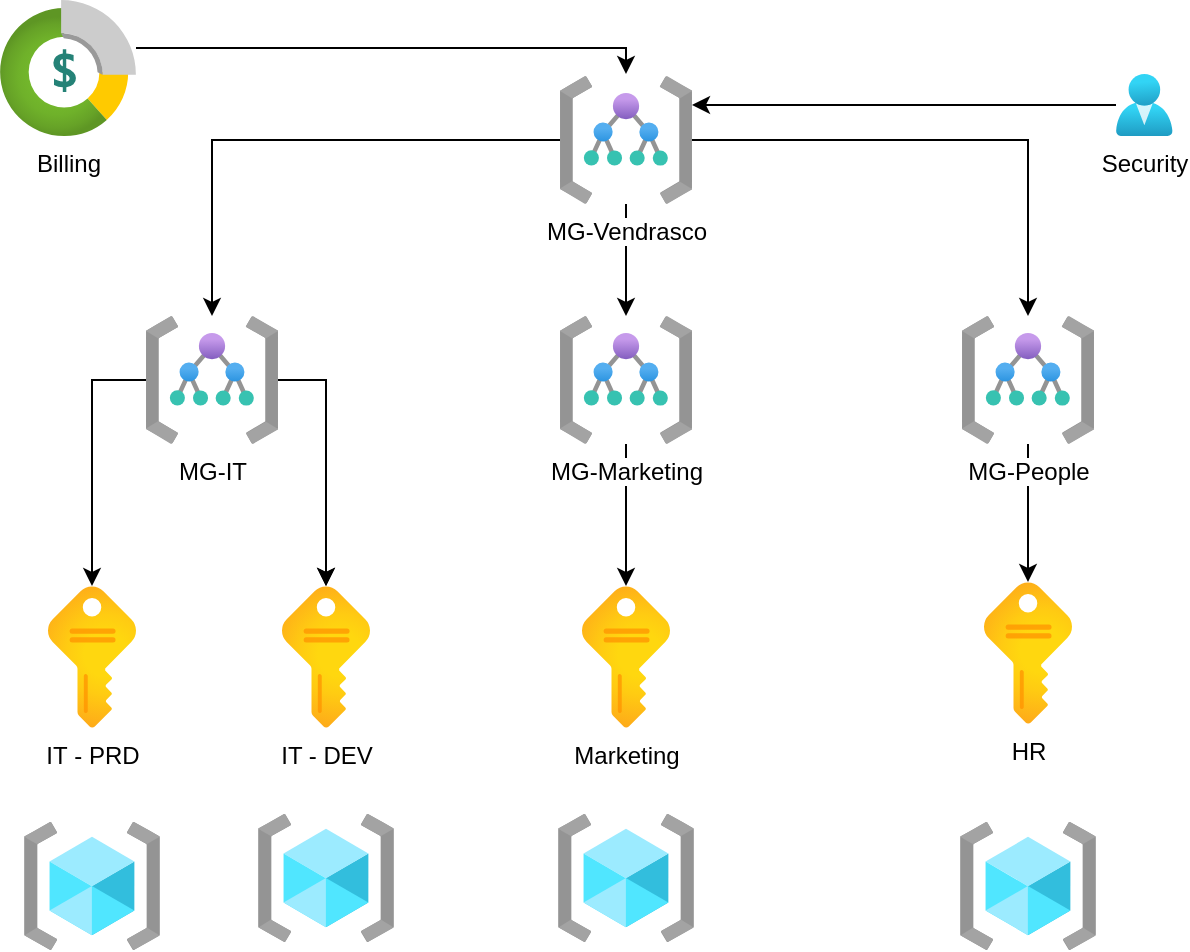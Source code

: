 <mxfile version="20.7.3" type="github">
  <diagram id="_9LYclxa8jWd2QYd6AFQ" name="Page-1">
    <mxGraphModel dx="880" dy="529" grid="0" gridSize="10" guides="1" tooltips="1" connect="1" arrows="1" fold="1" page="1" pageScale="1" pageWidth="827" pageHeight="1169" math="0" shadow="0">
      <root>
        <mxCell id="0" />
        <mxCell id="1" parent="0" />
        <mxCell id="t1NIPtzvpAg4985KFBNs-8" style="edgeStyle=orthogonalEdgeStyle;rounded=0;orthogonalLoop=1;jettySize=auto;html=1;" edge="1" parent="1" source="t1NIPtzvpAg4985KFBNs-1" target="t1NIPtzvpAg4985KFBNs-15">
          <mxGeometry relative="1" as="geometry" />
        </mxCell>
        <mxCell id="t1NIPtzvpAg4985KFBNs-9" style="edgeStyle=orthogonalEdgeStyle;rounded=0;orthogonalLoop=1;jettySize=auto;html=1;" edge="1" parent="1" source="t1NIPtzvpAg4985KFBNs-1" target="t1NIPtzvpAg4985KFBNs-17">
          <mxGeometry relative="1" as="geometry" />
        </mxCell>
        <mxCell id="t1NIPtzvpAg4985KFBNs-24" style="edgeStyle=orthogonalEdgeStyle;rounded=0;orthogonalLoop=1;jettySize=auto;html=1;" edge="1" parent="1" source="t1NIPtzvpAg4985KFBNs-1" target="t1NIPtzvpAg4985KFBNs-16">
          <mxGeometry relative="1" as="geometry" />
        </mxCell>
        <mxCell id="t1NIPtzvpAg4985KFBNs-1" value="MG-Vendrasco" style="aspect=fixed;html=1;points=[];align=center;image;fontSize=12;image=img/lib/azure2/general/Management_Groups.svg;" vertex="1" parent="1">
          <mxGeometry x="350" y="38" width="66" height="64" as="geometry" />
        </mxCell>
        <mxCell id="t1NIPtzvpAg4985KFBNs-3" value="IT&amp;nbsp;- PRD" style="aspect=fixed;html=1;points=[];align=center;image;fontSize=12;image=img/lib/azure2/general/Subscriptions.svg;" vertex="1" parent="1">
          <mxGeometry x="94" y="293" width="44" height="71" as="geometry" />
        </mxCell>
        <mxCell id="t1NIPtzvpAg4985KFBNs-27" value="" style="edgeStyle=orthogonalEdgeStyle;rounded=0;orthogonalLoop=1;jettySize=auto;html=1;" edge="1" parent="1" source="t1NIPtzvpAg4985KFBNs-17" target="t1NIPtzvpAg4985KFBNs-26">
          <mxGeometry relative="1" as="geometry" />
        </mxCell>
        <mxCell id="t1NIPtzvpAg4985KFBNs-4" value="Marketing" style="aspect=fixed;html=1;points=[];align=center;image;fontSize=12;image=img/lib/azure2/general/Subscriptions.svg;" vertex="1" parent="1">
          <mxGeometry x="361" y="293" width="44" height="71" as="geometry" />
        </mxCell>
        <mxCell id="t1NIPtzvpAg4985KFBNs-11" style="edgeStyle=orthogonalEdgeStyle;rounded=0;orthogonalLoop=1;jettySize=auto;html=1;" edge="1" parent="1" source="t1NIPtzvpAg4985KFBNs-10">
          <mxGeometry x="-0.012" y="-17" relative="1" as="geometry">
            <mxPoint x="383" y="37" as="targetPoint" />
            <Array as="points">
              <mxPoint x="138" y="24" />
              <mxPoint x="371" y="24" />
            </Array>
            <mxPoint as="offset" />
          </mxGeometry>
        </mxCell>
        <mxCell id="t1NIPtzvpAg4985KFBNs-10" value="Billing" style="aspect=fixed;html=1;points=[];align=center;image;fontSize=12;image=img/lib/azure2/general/Cost_Management_and_Billing.svg;" vertex="1" parent="1">
          <mxGeometry x="70" width="68" height="68" as="geometry" />
        </mxCell>
        <mxCell id="t1NIPtzvpAg4985KFBNs-14" style="edgeStyle=orthogonalEdgeStyle;rounded=0;orthogonalLoop=1;jettySize=auto;html=1;" edge="1" parent="1" source="t1NIPtzvpAg4985KFBNs-12" target="t1NIPtzvpAg4985KFBNs-1">
          <mxGeometry relative="1" as="geometry">
            <Array as="points">
              <mxPoint x="635" y="59" />
            </Array>
          </mxGeometry>
        </mxCell>
        <mxCell id="t1NIPtzvpAg4985KFBNs-12" value="Security" style="aspect=fixed;html=1;points=[];align=center;image;fontSize=12;image=img/lib/azure2/identity/Users.svg;" vertex="1" parent="1">
          <mxGeometry x="628" y="37" width="28.34" height="31" as="geometry" />
        </mxCell>
        <mxCell id="t1NIPtzvpAg4985KFBNs-28" style="edgeStyle=orthogonalEdgeStyle;rounded=0;orthogonalLoop=1;jettySize=auto;html=1;" edge="1" parent="1" source="t1NIPtzvpAg4985KFBNs-15" target="t1NIPtzvpAg4985KFBNs-3">
          <mxGeometry relative="1" as="geometry" />
        </mxCell>
        <mxCell id="t1NIPtzvpAg4985KFBNs-30" style="edgeStyle=orthogonalEdgeStyle;rounded=0;orthogonalLoop=1;jettySize=auto;html=1;" edge="1" parent="1" source="t1NIPtzvpAg4985KFBNs-15" target="t1NIPtzvpAg4985KFBNs-20">
          <mxGeometry relative="1" as="geometry" />
        </mxCell>
        <mxCell id="t1NIPtzvpAg4985KFBNs-35" value="" style="edgeStyle=orthogonalEdgeStyle;rounded=0;orthogonalLoop=1;jettySize=auto;html=1;" edge="1" parent="1" source="t1NIPtzvpAg4985KFBNs-15" target="t1NIPtzvpAg4985KFBNs-20">
          <mxGeometry relative="1" as="geometry" />
        </mxCell>
        <mxCell id="t1NIPtzvpAg4985KFBNs-15" value="MG-IT" style="aspect=fixed;html=1;points=[];align=center;image;fontSize=12;image=img/lib/azure2/general/Management_Groups.svg;" vertex="1" parent="1">
          <mxGeometry x="143" y="158" width="66" height="64" as="geometry" />
        </mxCell>
        <mxCell id="t1NIPtzvpAg4985KFBNs-25" style="edgeStyle=orthogonalEdgeStyle;rounded=0;orthogonalLoop=1;jettySize=auto;html=1;" edge="1" parent="1" source="t1NIPtzvpAg4985KFBNs-16" target="t1NIPtzvpAg4985KFBNs-4">
          <mxGeometry relative="1" as="geometry" />
        </mxCell>
        <mxCell id="t1NIPtzvpAg4985KFBNs-16" value="MG-Marketing" style="aspect=fixed;html=1;points=[];align=center;image;fontSize=12;image=img/lib/azure2/general/Management_Groups.svg;" vertex="1" parent="1">
          <mxGeometry x="350" y="158" width="66" height="64" as="geometry" />
        </mxCell>
        <mxCell id="t1NIPtzvpAg4985KFBNs-17" value="MG-People" style="aspect=fixed;html=1;points=[];align=center;image;fontSize=12;image=img/lib/azure2/general/Management_Groups.svg;" vertex="1" parent="1">
          <mxGeometry x="551" y="158" width="66" height="64" as="geometry" />
        </mxCell>
        <mxCell id="t1NIPtzvpAg4985KFBNs-20" value="IT - DEV" style="aspect=fixed;html=1;points=[];align=center;image;fontSize=12;image=img/lib/azure2/general/Subscriptions.svg;" vertex="1" parent="1">
          <mxGeometry x="211" y="293" width="44" height="71" as="geometry" />
        </mxCell>
        <mxCell id="t1NIPtzvpAg4985KFBNs-26" value="HR" style="aspect=fixed;html=1;points=[];align=center;image;fontSize=12;image=img/lib/azure2/general/Subscriptions.svg;" vertex="1" parent="1">
          <mxGeometry x="562" y="291" width="44" height="71" as="geometry" />
        </mxCell>
        <mxCell id="t1NIPtzvpAg4985KFBNs-36" value="" style="aspect=fixed;html=1;points=[];align=center;image;fontSize=12;image=img/lib/azure2/general/Resource_Groups.svg;" vertex="1" parent="1">
          <mxGeometry x="82" y="411" width="68" height="64" as="geometry" />
        </mxCell>
        <mxCell id="t1NIPtzvpAg4985KFBNs-37" value="" style="aspect=fixed;html=1;points=[];align=center;image;fontSize=12;image=img/lib/azure2/general/Resource_Groups.svg;" vertex="1" parent="1">
          <mxGeometry x="199" y="407" width="68" height="64" as="geometry" />
        </mxCell>
        <mxCell id="t1NIPtzvpAg4985KFBNs-38" value="" style="aspect=fixed;html=1;points=[];align=center;image;fontSize=12;image=img/lib/azure2/general/Resource_Groups.svg;" vertex="1" parent="1">
          <mxGeometry x="349" y="407" width="68" height="64" as="geometry" />
        </mxCell>
        <mxCell id="t1NIPtzvpAg4985KFBNs-39" value="" style="aspect=fixed;html=1;points=[];align=center;image;fontSize=12;image=img/lib/azure2/general/Resource_Groups.svg;" vertex="1" parent="1">
          <mxGeometry x="550" y="411" width="68" height="64" as="geometry" />
        </mxCell>
      </root>
    </mxGraphModel>
  </diagram>
</mxfile>
